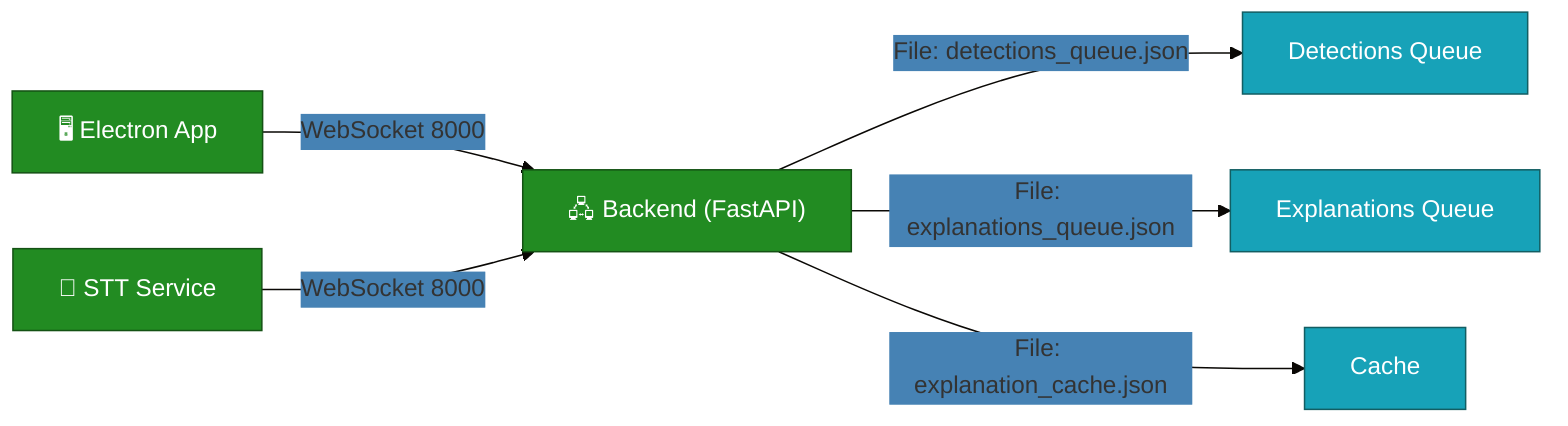 %% Deployment Diagram (Visual)
%% For presentations: color, icons, simplified labels
%% Layout: left-to-right
%% Legend: green = host/process, blue = network, teal = queue

%%{init: {'theme':'base','themeVariables':{
  'primaryColor': '#228B22',
  'secondaryColor': '#4682B4',
  'tertiaryColor': '#17A2B8',
  'background': '#f5f7fa',
  'fontSize':'16px'
}}}%%

graph LR;
    HOST_ELECTRON["🖥️ Electron App"]:::host
    HOST_STT["🎤 STT Service"]:::host
    HOST_BACKEND["🖧 Backend (FastAPI)"]:::host
    QUEUE_DETECTIONS["Detections Queue"]:::queue
    QUEUE_EXPLANATIONS["Explanations Queue"]:::queue
    CACHE["Cache"]:::queue

    HOST_ELECTRON -- WebSocket 8000 --> HOST_BACKEND
    HOST_STT -- WebSocket 8000 --> HOST_BACKEND
    HOST_BACKEND -- File: detections_queue.json --> QUEUE_DETECTIONS
    HOST_BACKEND -- File: explanations_queue.json --> QUEUE_EXPLANATIONS
    HOST_BACKEND -- File: explanation_cache.json --> CACHE

    classDef host fill:#228B22,color:#fff,stroke:#145214;
    classDef queue fill:#17A2B8,color:#fff,stroke:#125e63;
